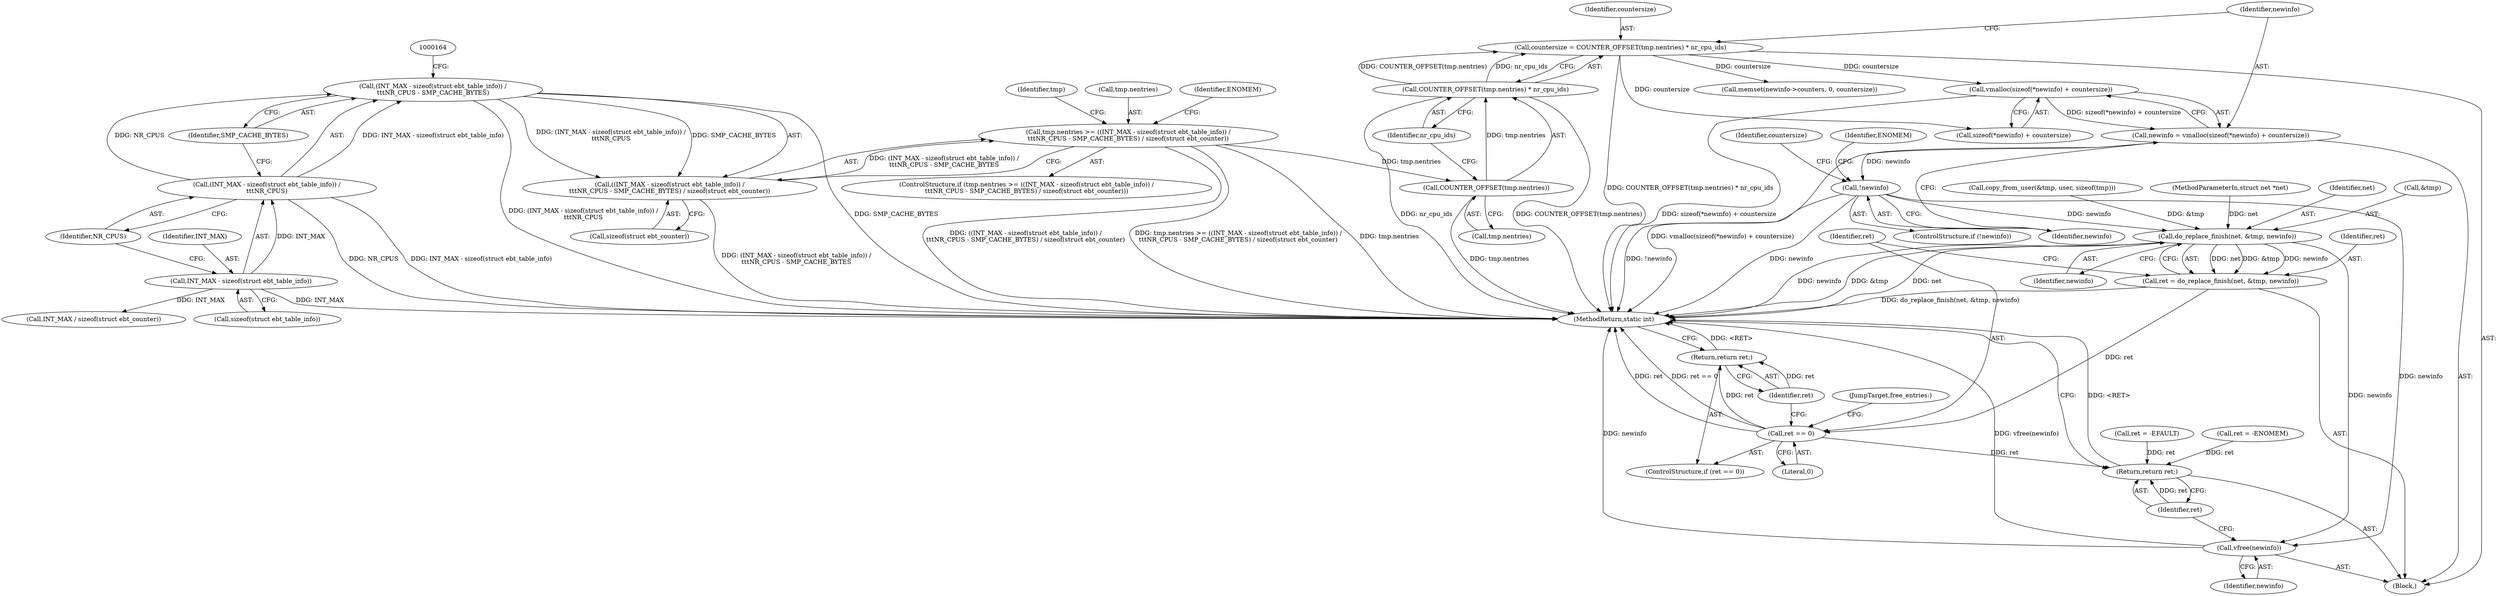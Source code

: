 digraph "0_linux_d846f71195d57b0bbb143382647c2c6638b04c5a@API" {
"1000202" [label="(Call,vmalloc(sizeof(*newinfo) + countersize))"];
"1000192" [label="(Call,countersize = COUNTER_OFFSET(tmp.nentries) * nr_cpu_ids)"];
"1000194" [label="(Call,COUNTER_OFFSET(tmp.nentries) * nr_cpu_ids)"];
"1000195" [label="(Call,COUNTER_OFFSET(tmp.nentries))"];
"1000150" [label="(Call,tmp.nentries >= ((INT_MAX - sizeof(struct ebt_table_info)) /\n\t\t\tNR_CPUS - SMP_CACHE_BYTES) / sizeof(struct ebt_counter))"];
"1000154" [label="(Call,((INT_MAX - sizeof(struct ebt_table_info)) /\n\t\t\tNR_CPUS - SMP_CACHE_BYTES) / sizeof(struct ebt_counter))"];
"1000155" [label="(Call,(INT_MAX - sizeof(struct ebt_table_info)) /\n\t\t\tNR_CPUS - SMP_CACHE_BYTES)"];
"1000156" [label="(Call,(INT_MAX - sizeof(struct ebt_table_info)) /\n\t\t\tNR_CPUS)"];
"1000157" [label="(Call,INT_MAX - sizeof(struct ebt_table_info))"];
"1000200" [label="(Call,newinfo = vmalloc(sizeof(*newinfo) + countersize))"];
"1000209" [label="(Call,!newinfo)"];
"1000264" [label="(Call,do_replace_finish(net, &tmp, newinfo))"];
"1000262" [label="(Call,ret = do_replace_finish(net, &tmp, newinfo))"];
"1000270" [label="(Call,ret == 0)"];
"1000273" [label="(Return,return ret;)"];
"1000283" [label="(Return,return ret;)"];
"1000281" [label="(Call,vfree(newinfo))"];
"1000281" [label="(Call,vfree(newinfo))"];
"1000157" [label="(Call,INT_MAX - sizeof(struct ebt_table_info))"];
"1000154" [label="(Call,((INT_MAX - sizeof(struct ebt_table_info)) /\n\t\t\tNR_CPUS - SMP_CACHE_BYTES) / sizeof(struct ebt_counter))"];
"1000195" [label="(Call,COUNTER_OFFSET(tmp.nentries))"];
"1000272" [label="(Literal,0)"];
"1000162" [label="(Identifier,SMP_CACHE_BYTES)"];
"1000283" [label="(Return,return ret;)"];
"1000282" [label="(Identifier,newinfo)"];
"1000105" [label="(Block,)"];
"1000268" [label="(Identifier,newinfo)"];
"1000200" [label="(Call,newinfo = vmalloc(sizeof(*newinfo) + countersize))"];
"1000156" [label="(Call,(INT_MAX - sizeof(struct ebt_table_info)) /\n\t\t\tNR_CPUS)"];
"1000163" [label="(Call,sizeof(struct ebt_counter))"];
"1000265" [label="(Identifier,net)"];
"1000155" [label="(Call,(INT_MAX - sizeof(struct ebt_table_info)) /\n\t\t\tNR_CPUS - SMP_CACHE_BYTES)"];
"1000173" [label="(Call,INT_MAX / sizeof(struct ebt_counter))"];
"1000273" [label="(Return,return ret;)"];
"1000203" [label="(Call,sizeof(*newinfo) + countersize)"];
"1000161" [label="(Identifier,NR_CPUS)"];
"1000284" [label="(Identifier,ret)"];
"1000266" [label="(Call,&tmp)"];
"1000270" [label="(Call,ret == 0)"];
"1000150" [label="(Call,tmp.nentries >= ((INT_MAX - sizeof(struct ebt_table_info)) /\n\t\t\tNR_CPUS - SMP_CACHE_BYTES) / sizeof(struct ebt_counter))"];
"1000151" [label="(Call,tmp.nentries)"];
"1000192" [label="(Call,countersize = COUNTER_OFFSET(tmp.nentries) * nr_cpu_ids)"];
"1000216" [label="(Call,memset(newinfo->counters, 0, countersize))"];
"1000257" [label="(Call,ret = -EFAULT)"];
"1000209" [label="(Call,!newinfo)"];
"1000275" [label="(JumpTarget,free_entries:)"];
"1000112" [label="(Call,copy_from_user(&tmp, user, sizeof(tmp)))"];
"1000274" [label="(Identifier,ret)"];
"1000202" [label="(Call,vmalloc(sizeof(*newinfo) + countersize))"];
"1000149" [label="(ControlStructure,if (tmp.nentries >= ((INT_MAX - sizeof(struct ebt_table_info)) /\n\t\t\tNR_CPUS - SMP_CACHE_BYTES) / sizeof(struct ebt_counter)))"];
"1000193" [label="(Identifier,countersize)"];
"1000271" [label="(Identifier,ret)"];
"1000196" [label="(Call,tmp.nentries)"];
"1000199" [label="(Identifier,nr_cpu_ids)"];
"1000102" [label="(MethodParameterIn,struct net *net)"];
"1000201" [label="(Identifier,newinfo)"];
"1000263" [label="(Identifier,ret)"];
"1000158" [label="(Identifier,INT_MAX)"];
"1000167" [label="(Identifier,ENOMEM)"];
"1000236" [label="(Call,ret = -ENOMEM)"];
"1000285" [label="(MethodReturn,static int)"];
"1000269" [label="(ControlStructure,if (ret == 0))"];
"1000171" [label="(Identifier,tmp)"];
"1000264" [label="(Call,do_replace_finish(net, &tmp, newinfo))"];
"1000159" [label="(Call,sizeof(struct ebt_table_info))"];
"1000208" [label="(ControlStructure,if (!newinfo))"];
"1000213" [label="(Identifier,ENOMEM)"];
"1000194" [label="(Call,COUNTER_OFFSET(tmp.nentries) * nr_cpu_ids)"];
"1000262" [label="(Call,ret = do_replace_finish(net, &tmp, newinfo))"];
"1000210" [label="(Identifier,newinfo)"];
"1000215" [label="(Identifier,countersize)"];
"1000202" -> "1000200"  [label="AST: "];
"1000202" -> "1000203"  [label="CFG: "];
"1000203" -> "1000202"  [label="AST: "];
"1000200" -> "1000202"  [label="CFG: "];
"1000202" -> "1000285"  [label="DDG: sizeof(*newinfo) + countersize"];
"1000202" -> "1000200"  [label="DDG: sizeof(*newinfo) + countersize"];
"1000192" -> "1000202"  [label="DDG: countersize"];
"1000192" -> "1000105"  [label="AST: "];
"1000192" -> "1000194"  [label="CFG: "];
"1000193" -> "1000192"  [label="AST: "];
"1000194" -> "1000192"  [label="AST: "];
"1000201" -> "1000192"  [label="CFG: "];
"1000192" -> "1000285"  [label="DDG: COUNTER_OFFSET(tmp.nentries) * nr_cpu_ids"];
"1000194" -> "1000192"  [label="DDG: COUNTER_OFFSET(tmp.nentries)"];
"1000194" -> "1000192"  [label="DDG: nr_cpu_ids"];
"1000192" -> "1000203"  [label="DDG: countersize"];
"1000192" -> "1000216"  [label="DDG: countersize"];
"1000194" -> "1000199"  [label="CFG: "];
"1000195" -> "1000194"  [label="AST: "];
"1000199" -> "1000194"  [label="AST: "];
"1000194" -> "1000285"  [label="DDG: COUNTER_OFFSET(tmp.nentries)"];
"1000194" -> "1000285"  [label="DDG: nr_cpu_ids"];
"1000195" -> "1000194"  [label="DDG: tmp.nentries"];
"1000195" -> "1000196"  [label="CFG: "];
"1000196" -> "1000195"  [label="AST: "];
"1000199" -> "1000195"  [label="CFG: "];
"1000195" -> "1000285"  [label="DDG: tmp.nentries"];
"1000150" -> "1000195"  [label="DDG: tmp.nentries"];
"1000150" -> "1000149"  [label="AST: "];
"1000150" -> "1000154"  [label="CFG: "];
"1000151" -> "1000150"  [label="AST: "];
"1000154" -> "1000150"  [label="AST: "];
"1000167" -> "1000150"  [label="CFG: "];
"1000171" -> "1000150"  [label="CFG: "];
"1000150" -> "1000285"  [label="DDG: tmp.nentries"];
"1000150" -> "1000285"  [label="DDG: ((INT_MAX - sizeof(struct ebt_table_info)) /\n\t\t\tNR_CPUS - SMP_CACHE_BYTES) / sizeof(struct ebt_counter)"];
"1000150" -> "1000285"  [label="DDG: tmp.nentries >= ((INT_MAX - sizeof(struct ebt_table_info)) /\n\t\t\tNR_CPUS - SMP_CACHE_BYTES) / sizeof(struct ebt_counter)"];
"1000154" -> "1000150"  [label="DDG: (INT_MAX - sizeof(struct ebt_table_info)) /\n\t\t\tNR_CPUS - SMP_CACHE_BYTES"];
"1000154" -> "1000163"  [label="CFG: "];
"1000155" -> "1000154"  [label="AST: "];
"1000163" -> "1000154"  [label="AST: "];
"1000154" -> "1000285"  [label="DDG: (INT_MAX - sizeof(struct ebt_table_info)) /\n\t\t\tNR_CPUS - SMP_CACHE_BYTES"];
"1000155" -> "1000154"  [label="DDG: (INT_MAX - sizeof(struct ebt_table_info)) /\n\t\t\tNR_CPUS"];
"1000155" -> "1000154"  [label="DDG: SMP_CACHE_BYTES"];
"1000155" -> "1000162"  [label="CFG: "];
"1000156" -> "1000155"  [label="AST: "];
"1000162" -> "1000155"  [label="AST: "];
"1000164" -> "1000155"  [label="CFG: "];
"1000155" -> "1000285"  [label="DDG: (INT_MAX - sizeof(struct ebt_table_info)) /\n\t\t\tNR_CPUS"];
"1000155" -> "1000285"  [label="DDG: SMP_CACHE_BYTES"];
"1000156" -> "1000155"  [label="DDG: INT_MAX - sizeof(struct ebt_table_info)"];
"1000156" -> "1000155"  [label="DDG: NR_CPUS"];
"1000156" -> "1000161"  [label="CFG: "];
"1000157" -> "1000156"  [label="AST: "];
"1000161" -> "1000156"  [label="AST: "];
"1000162" -> "1000156"  [label="CFG: "];
"1000156" -> "1000285"  [label="DDG: INT_MAX - sizeof(struct ebt_table_info)"];
"1000156" -> "1000285"  [label="DDG: NR_CPUS"];
"1000157" -> "1000156"  [label="DDG: INT_MAX"];
"1000157" -> "1000159"  [label="CFG: "];
"1000158" -> "1000157"  [label="AST: "];
"1000159" -> "1000157"  [label="AST: "];
"1000161" -> "1000157"  [label="CFG: "];
"1000157" -> "1000285"  [label="DDG: INT_MAX"];
"1000157" -> "1000173"  [label="DDG: INT_MAX"];
"1000200" -> "1000105"  [label="AST: "];
"1000201" -> "1000200"  [label="AST: "];
"1000210" -> "1000200"  [label="CFG: "];
"1000200" -> "1000285"  [label="DDG: vmalloc(sizeof(*newinfo) + countersize)"];
"1000200" -> "1000209"  [label="DDG: newinfo"];
"1000209" -> "1000208"  [label="AST: "];
"1000209" -> "1000210"  [label="CFG: "];
"1000210" -> "1000209"  [label="AST: "];
"1000213" -> "1000209"  [label="CFG: "];
"1000215" -> "1000209"  [label="CFG: "];
"1000209" -> "1000285"  [label="DDG: !newinfo"];
"1000209" -> "1000285"  [label="DDG: newinfo"];
"1000209" -> "1000264"  [label="DDG: newinfo"];
"1000209" -> "1000281"  [label="DDG: newinfo"];
"1000264" -> "1000262"  [label="AST: "];
"1000264" -> "1000268"  [label="CFG: "];
"1000265" -> "1000264"  [label="AST: "];
"1000266" -> "1000264"  [label="AST: "];
"1000268" -> "1000264"  [label="AST: "];
"1000262" -> "1000264"  [label="CFG: "];
"1000264" -> "1000285"  [label="DDG: net"];
"1000264" -> "1000285"  [label="DDG: newinfo"];
"1000264" -> "1000285"  [label="DDG: &tmp"];
"1000264" -> "1000262"  [label="DDG: net"];
"1000264" -> "1000262"  [label="DDG: &tmp"];
"1000264" -> "1000262"  [label="DDG: newinfo"];
"1000102" -> "1000264"  [label="DDG: net"];
"1000112" -> "1000264"  [label="DDG: &tmp"];
"1000264" -> "1000281"  [label="DDG: newinfo"];
"1000262" -> "1000105"  [label="AST: "];
"1000263" -> "1000262"  [label="AST: "];
"1000271" -> "1000262"  [label="CFG: "];
"1000262" -> "1000285"  [label="DDG: do_replace_finish(net, &tmp, newinfo)"];
"1000262" -> "1000270"  [label="DDG: ret"];
"1000270" -> "1000269"  [label="AST: "];
"1000270" -> "1000272"  [label="CFG: "];
"1000271" -> "1000270"  [label="AST: "];
"1000272" -> "1000270"  [label="AST: "];
"1000274" -> "1000270"  [label="CFG: "];
"1000275" -> "1000270"  [label="CFG: "];
"1000270" -> "1000285"  [label="DDG: ret == 0"];
"1000270" -> "1000285"  [label="DDG: ret"];
"1000270" -> "1000273"  [label="DDG: ret"];
"1000270" -> "1000283"  [label="DDG: ret"];
"1000273" -> "1000269"  [label="AST: "];
"1000273" -> "1000274"  [label="CFG: "];
"1000274" -> "1000273"  [label="AST: "];
"1000285" -> "1000273"  [label="CFG: "];
"1000273" -> "1000285"  [label="DDG: <RET>"];
"1000274" -> "1000273"  [label="DDG: ret"];
"1000283" -> "1000105"  [label="AST: "];
"1000283" -> "1000284"  [label="CFG: "];
"1000284" -> "1000283"  [label="AST: "];
"1000285" -> "1000283"  [label="CFG: "];
"1000283" -> "1000285"  [label="DDG: <RET>"];
"1000284" -> "1000283"  [label="DDG: ret"];
"1000236" -> "1000283"  [label="DDG: ret"];
"1000257" -> "1000283"  [label="DDG: ret"];
"1000281" -> "1000105"  [label="AST: "];
"1000281" -> "1000282"  [label="CFG: "];
"1000282" -> "1000281"  [label="AST: "];
"1000284" -> "1000281"  [label="CFG: "];
"1000281" -> "1000285"  [label="DDG: newinfo"];
"1000281" -> "1000285"  [label="DDG: vfree(newinfo)"];
}
